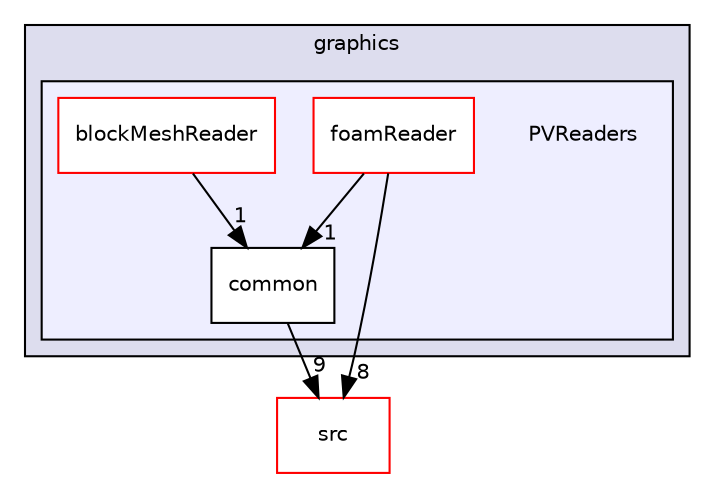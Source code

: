 digraph "applications/utilities/postProcessing/graphics/PVReaders" {
  bgcolor=transparent;
  compound=true
  node [ fontsize="10", fontname="Helvetica"];
  edge [ labelfontsize="10", labelfontname="Helvetica"];
  subgraph clusterdir_38c5defe3ffc9983e83b19b4a8212ceb {
    graph [ bgcolor="#ddddee", pencolor="black", label="graphics" fontname="Helvetica", fontsize="10", URL="dir_38c5defe3ffc9983e83b19b4a8212ceb.html"]
  subgraph clusterdir_886c4169983dfa1169e2a3bbfb2e06f0 {
    graph [ bgcolor="#eeeeff", pencolor="black", label="" URL="dir_886c4169983dfa1169e2a3bbfb2e06f0.html"];
    dir_886c4169983dfa1169e2a3bbfb2e06f0 [shape=plaintext label="PVReaders"];
    dir_4d451762ae5cbb4ad2fc8a6548b8ce62 [shape=box label="blockMeshReader" color="red" fillcolor="white" style="filled" URL="dir_4d451762ae5cbb4ad2fc8a6548b8ce62.html"];
    dir_eb666c3203132dcd5610cbda0090760e [shape=box label="common" color="black" fillcolor="white" style="filled" URL="dir_eb666c3203132dcd5610cbda0090760e.html"];
    dir_b5dd6a9e298b0a5116c96ed35def7b2a [shape=box label="foamReader" color="red" fillcolor="white" style="filled" URL="dir_b5dd6a9e298b0a5116c96ed35def7b2a.html"];
  }
  }
  dir_68267d1309a1af8e8297ef4c3efbcdba [shape=box label="src" color="red" URL="dir_68267d1309a1af8e8297ef4c3efbcdba.html"];
  dir_4d451762ae5cbb4ad2fc8a6548b8ce62->dir_eb666c3203132dcd5610cbda0090760e [headlabel="1", labeldistance=1.5 headhref="dir_000415_000417.html"];
  dir_eb666c3203132dcd5610cbda0090760e->dir_68267d1309a1af8e8297ef4c3efbcdba [headlabel="9", labeldistance=1.5 headhref="dir_000417_000499.html"];
  dir_b5dd6a9e298b0a5116c96ed35def7b2a->dir_68267d1309a1af8e8297ef4c3efbcdba [headlabel="8", labeldistance=1.5 headhref="dir_000418_000499.html"];
  dir_b5dd6a9e298b0a5116c96ed35def7b2a->dir_eb666c3203132dcd5610cbda0090760e [headlabel="1", labeldistance=1.5 headhref="dir_000418_000417.html"];
}
